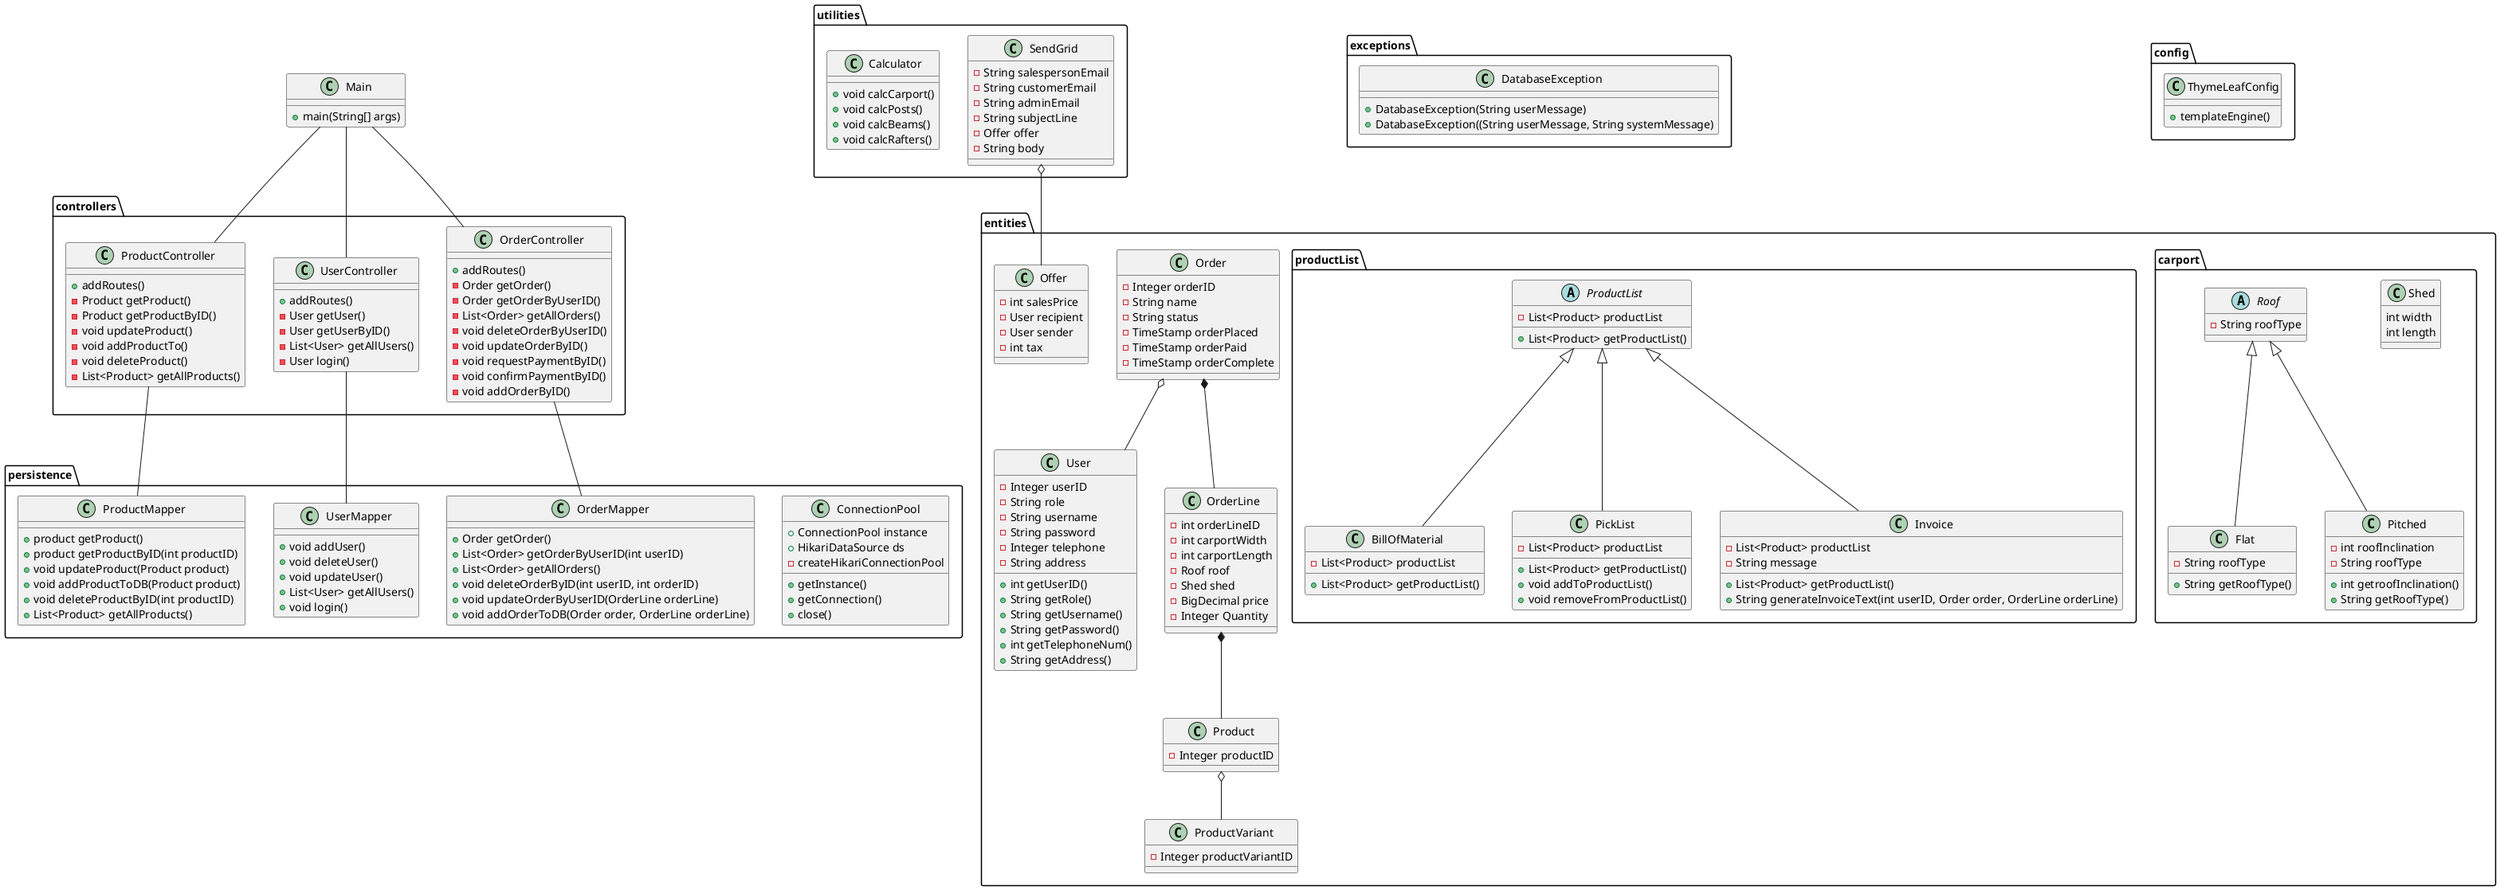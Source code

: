 @startuml
'https://plantuml.com/class-diagram


class Main {
+main(String[] args)
}

package utilities {
    class SendGrid
    {
    - String salespersonEmail
    - String customerEmail
    - String adminEmail
    - String subjectLine
    - Offer offer
    - String body
    }
    class Calculator
    {
    + void calcCarport()
    + void calcPosts()
    + void calcBeams()
    + void calcRafters()
    }
}

package controllers {
    class OrderController {
    + addRoutes()
    - Order getOrder()
    - Order getOrderByUserID()
    - List<Order> getAllOrders()
    - void deleteOrderByUserID()
    - void updateOrderByID()
    - void requestPaymentByID()
    - void confirmPaymentByID()
    - void addOrderByID()
    }

    class UserController {
    + addRoutes()
    - User getUser()
    - User getUserByID()
    - List<User> getAllUsers()
    - User login()

    }
    class ProductController {
    + addRoutes()
    - Product getProduct()
    - Product getProductByID()
    - void updateProduct()
    - void addProductTo()
    - void deleteProduct()
    - List<Product> getAllProducts()

    }
}

package entities {
    class User{
    -Integer userID
    -String role
    -String username
    -String password
    -Integer telephone
    -String address

    + int getUserID()
    + String getRole()
    + String getUsername()
    + String getPassword()
    + int getTelephoneNum()
    + String getAddress()
    }

    class Order {
    -Integer orderID
    -String name
    -String status
    -TimeStamp orderPlaced
    -TimeStamp orderPaid
    -TimeStamp orderComplete
    }

    class OrderLine {
    -int orderLineID
    -int carportWidth
    -int carportLength
    - Roof roof
    -Shed shed
    -BigDecimal price
    -Integer Quantity
    }

    class Offer
    {
    - int salesPrice
    - User recipient
    - User sender
    - int tax
    }

    class Product {
    -Integer productID
    }

    class ProductVariant {
    -Integer productVariantID
    }

package carport {
    class Shed
    {
    int width
    int length
    }

    abstract class Roof
    {
    -String roofType
    }
    class Flat
    {
    - String roofType
    + String getRoofType()
    }
    class Pitched{
    - int roofInclination
    - String roofType
    + int getroofInclination()
    + String getRoofType()
    }
    }

package productList {
abstract class ProductList
{
- List<Product> productList
+ List<Product> getProductList()
}
class BillOfMaterial
{
- List<Product> productList
+ List<Product> getProductList()
}
class PickList
{
- List<Product> productList
+ List<Product> getProductList()
+ void addToProductList()
+ void removeFromProductList()

}
class Invoice
{
- List<Product> productList
- String message
+ List<Product> getProductList()
+ String generateInvoiceText(int userID, Order order, OrderLine orderLine)
}
}
}

package exceptions {
    class DatabaseException
    {
    + DatabaseException(String userMessage)
    + DatabaseException((String userMessage, String systemMessage)
    }
}

package persistence {
    class ConnectionPool {
    +ConnectionPool instance
    +HikariDataSource ds
    'Ved ikke om de skal være static eller ej^
    +getInstance()
    +getConnection()
    +close()
    -createHikariConnectionPool
    }

    class OrderMapper {
    + Order getOrder()
    + List<Order> getOrderByUserID(int userID)
    + List<Order> getAllOrders()
    + void deleteOrderByID(int userID, int orderID)
    + void updateOrderByUserID(OrderLine orderLine)
    + void addOrderToDB(Order order, OrderLine orderLine)
    }

    class ProductMapper {
    + product getProduct()
    + product getProductByID(int productID)
    + void updateProduct(Product product)
    + void addProductToDB(Product product)
    + void deleteProductByID(int productID)
    + List<Product> getAllProducts()
    }

    class UserMapper {
    + void addUser()
    + void deleteUser()
    + void updateUser()
    + List<User> getAllUsers()
    + void login()
    }
}

package config {
class ThymeLeafConfig {
+ templateEngine()
}
}

Main -- OrderController
Main -- ProductController
Main -- UserController

OrderController -- OrderMapper
ProductController -- ProductMapper
UserController -- UserMapper

Order *-- OrderLine
Order o-- User
OrderLine *-- Product

Product o-- ProductVariant

SendGrid o-- Offer

ProductList <|-- BillOfMaterial
ProductList <|-- PickList
ProductList <|-- Invoice

Roof <|-- Flat
Roof <|-- Pitched

@enduml